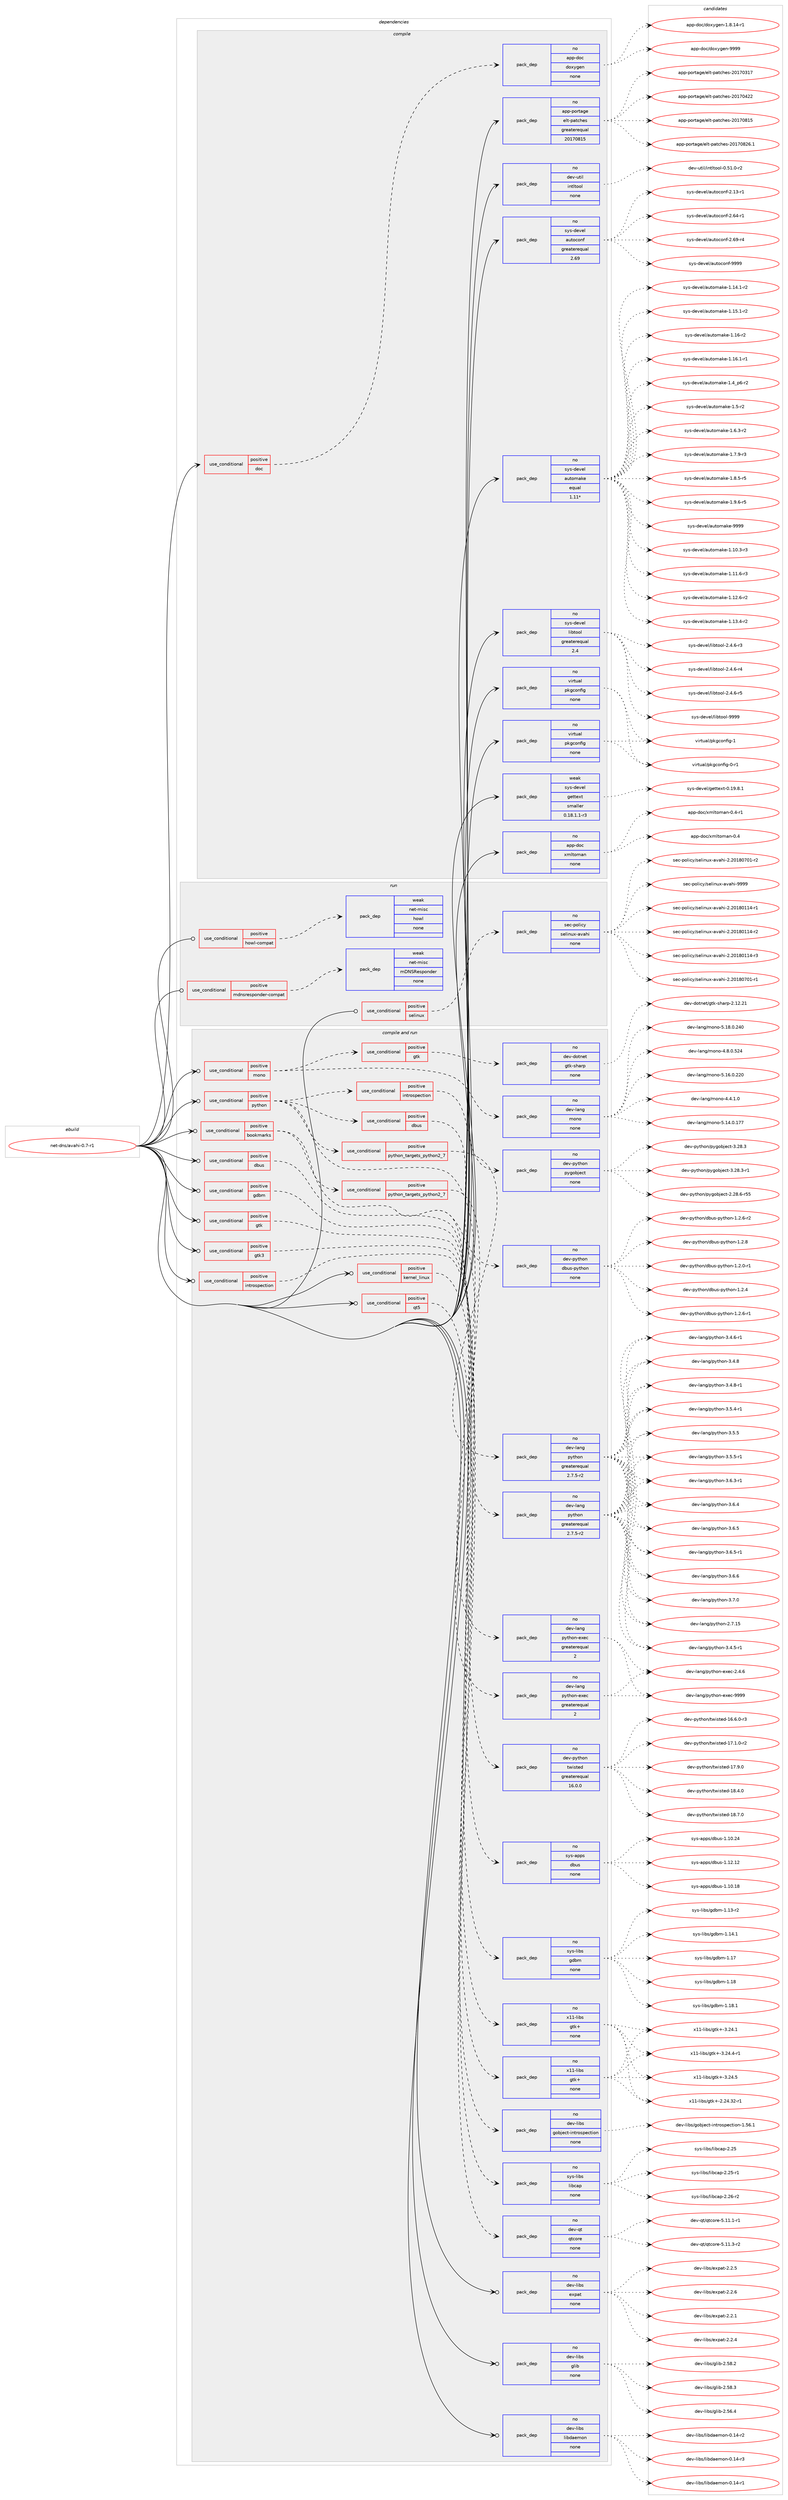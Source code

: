 digraph prolog {

# *************
# Graph options
# *************

newrank=true;
concentrate=true;
compound=true;
graph [rankdir=LR,fontname=Helvetica,fontsize=10,ranksep=1.5];#, ranksep=2.5, nodesep=0.2];
edge  [arrowhead=vee];
node  [fontname=Helvetica,fontsize=10];

# **********
# The ebuild
# **********

subgraph cluster_leftcol {
color=gray;
rank=same;
label=<<i>ebuild</i>>;
id [label="net-dns/avahi-0.7-r1", color=red, width=4, href="../net-dns/avahi-0.7-r1.svg"];
}

# ****************
# The dependencies
# ****************

subgraph cluster_midcol {
color=gray;
label=<<i>dependencies</i>>;
subgraph cluster_compile {
fillcolor="#eeeeee";
style=filled;
label=<<i>compile</i>>;
subgraph cond291 {
dependency2582 [label=<<TABLE BORDER="0" CELLBORDER="1" CELLSPACING="0" CELLPADDING="4"><TR><TD ROWSPAN="3" CELLPADDING="10">use_conditional</TD></TR><TR><TD>positive</TD></TR><TR><TD>doc</TD></TR></TABLE>>, shape=none, color=red];
subgraph pack2198 {
dependency2583 [label=<<TABLE BORDER="0" CELLBORDER="1" CELLSPACING="0" CELLPADDING="4" WIDTH="220"><TR><TD ROWSPAN="6" CELLPADDING="30">pack_dep</TD></TR><TR><TD WIDTH="110">no</TD></TR><TR><TD>app-doc</TD></TR><TR><TD>doxygen</TD></TR><TR><TD>none</TD></TR><TR><TD></TD></TR></TABLE>>, shape=none, color=blue];
}
dependency2582:e -> dependency2583:w [weight=20,style="dashed",arrowhead="vee"];
}
id:e -> dependency2582:w [weight=20,style="solid",arrowhead="vee"];
subgraph pack2199 {
dependency2584 [label=<<TABLE BORDER="0" CELLBORDER="1" CELLSPACING="0" CELLPADDING="4" WIDTH="220"><TR><TD ROWSPAN="6" CELLPADDING="30">pack_dep</TD></TR><TR><TD WIDTH="110">no</TD></TR><TR><TD>app-doc</TD></TR><TR><TD>xmltoman</TD></TR><TR><TD>none</TD></TR><TR><TD></TD></TR></TABLE>>, shape=none, color=blue];
}
id:e -> dependency2584:w [weight=20,style="solid",arrowhead="vee"];
subgraph pack2200 {
dependency2585 [label=<<TABLE BORDER="0" CELLBORDER="1" CELLSPACING="0" CELLPADDING="4" WIDTH="220"><TR><TD ROWSPAN="6" CELLPADDING="30">pack_dep</TD></TR><TR><TD WIDTH="110">no</TD></TR><TR><TD>app-portage</TD></TR><TR><TD>elt-patches</TD></TR><TR><TD>greaterequal</TD></TR><TR><TD>20170815</TD></TR></TABLE>>, shape=none, color=blue];
}
id:e -> dependency2585:w [weight=20,style="solid",arrowhead="vee"];
subgraph pack2201 {
dependency2586 [label=<<TABLE BORDER="0" CELLBORDER="1" CELLSPACING="0" CELLPADDING="4" WIDTH="220"><TR><TD ROWSPAN="6" CELLPADDING="30">pack_dep</TD></TR><TR><TD WIDTH="110">no</TD></TR><TR><TD>dev-util</TD></TR><TR><TD>intltool</TD></TR><TR><TD>none</TD></TR><TR><TD></TD></TR></TABLE>>, shape=none, color=blue];
}
id:e -> dependency2586:w [weight=20,style="solid",arrowhead="vee"];
subgraph pack2202 {
dependency2587 [label=<<TABLE BORDER="0" CELLBORDER="1" CELLSPACING="0" CELLPADDING="4" WIDTH="220"><TR><TD ROWSPAN="6" CELLPADDING="30">pack_dep</TD></TR><TR><TD WIDTH="110">no</TD></TR><TR><TD>sys-devel</TD></TR><TR><TD>autoconf</TD></TR><TR><TD>greaterequal</TD></TR><TR><TD>2.69</TD></TR></TABLE>>, shape=none, color=blue];
}
id:e -> dependency2587:w [weight=20,style="solid",arrowhead="vee"];
subgraph pack2203 {
dependency2588 [label=<<TABLE BORDER="0" CELLBORDER="1" CELLSPACING="0" CELLPADDING="4" WIDTH="220"><TR><TD ROWSPAN="6" CELLPADDING="30">pack_dep</TD></TR><TR><TD WIDTH="110">no</TD></TR><TR><TD>sys-devel</TD></TR><TR><TD>automake</TD></TR><TR><TD>equal</TD></TR><TR><TD>1.11*</TD></TR></TABLE>>, shape=none, color=blue];
}
id:e -> dependency2588:w [weight=20,style="solid",arrowhead="vee"];
subgraph pack2204 {
dependency2589 [label=<<TABLE BORDER="0" CELLBORDER="1" CELLSPACING="0" CELLPADDING="4" WIDTH="220"><TR><TD ROWSPAN="6" CELLPADDING="30">pack_dep</TD></TR><TR><TD WIDTH="110">no</TD></TR><TR><TD>sys-devel</TD></TR><TR><TD>libtool</TD></TR><TR><TD>greaterequal</TD></TR><TR><TD>2.4</TD></TR></TABLE>>, shape=none, color=blue];
}
id:e -> dependency2589:w [weight=20,style="solid",arrowhead="vee"];
subgraph pack2205 {
dependency2590 [label=<<TABLE BORDER="0" CELLBORDER="1" CELLSPACING="0" CELLPADDING="4" WIDTH="220"><TR><TD ROWSPAN="6" CELLPADDING="30">pack_dep</TD></TR><TR><TD WIDTH="110">no</TD></TR><TR><TD>virtual</TD></TR><TR><TD>pkgconfig</TD></TR><TR><TD>none</TD></TR><TR><TD></TD></TR></TABLE>>, shape=none, color=blue];
}
id:e -> dependency2590:w [weight=20,style="solid",arrowhead="vee"];
subgraph pack2206 {
dependency2591 [label=<<TABLE BORDER="0" CELLBORDER="1" CELLSPACING="0" CELLPADDING="4" WIDTH="220"><TR><TD ROWSPAN="6" CELLPADDING="30">pack_dep</TD></TR><TR><TD WIDTH="110">no</TD></TR><TR><TD>virtual</TD></TR><TR><TD>pkgconfig</TD></TR><TR><TD>none</TD></TR><TR><TD></TD></TR></TABLE>>, shape=none, color=blue];
}
id:e -> dependency2591:w [weight=20,style="solid",arrowhead="vee"];
subgraph pack2207 {
dependency2592 [label=<<TABLE BORDER="0" CELLBORDER="1" CELLSPACING="0" CELLPADDING="4" WIDTH="220"><TR><TD ROWSPAN="6" CELLPADDING="30">pack_dep</TD></TR><TR><TD WIDTH="110">weak</TD></TR><TR><TD>sys-devel</TD></TR><TR><TD>gettext</TD></TR><TR><TD>smaller</TD></TR><TR><TD>0.18.1.1-r3</TD></TR></TABLE>>, shape=none, color=blue];
}
id:e -> dependency2592:w [weight=20,style="solid",arrowhead="vee"];
}
subgraph cluster_compileandrun {
fillcolor="#eeeeee";
style=filled;
label=<<i>compile and run</i>>;
subgraph cond292 {
dependency2593 [label=<<TABLE BORDER="0" CELLBORDER="1" CELLSPACING="0" CELLPADDING="4"><TR><TD ROWSPAN="3" CELLPADDING="10">use_conditional</TD></TR><TR><TD>positive</TD></TR><TR><TD>bookmarks</TD></TR></TABLE>>, shape=none, color=red];
subgraph cond293 {
dependency2594 [label=<<TABLE BORDER="0" CELLBORDER="1" CELLSPACING="0" CELLPADDING="4"><TR><TD ROWSPAN="3" CELLPADDING="10">use_conditional</TD></TR><TR><TD>positive</TD></TR><TR><TD>python_targets_python2_7</TD></TR></TABLE>>, shape=none, color=red];
subgraph pack2208 {
dependency2595 [label=<<TABLE BORDER="0" CELLBORDER="1" CELLSPACING="0" CELLPADDING="4" WIDTH="220"><TR><TD ROWSPAN="6" CELLPADDING="30">pack_dep</TD></TR><TR><TD WIDTH="110">no</TD></TR><TR><TD>dev-lang</TD></TR><TR><TD>python</TD></TR><TR><TD>greaterequal</TD></TR><TR><TD>2.7.5-r2</TD></TR></TABLE>>, shape=none, color=blue];
}
dependency2594:e -> dependency2595:w [weight=20,style="dashed",arrowhead="vee"];
}
dependency2593:e -> dependency2594:w [weight=20,style="dashed",arrowhead="vee"];
subgraph pack2209 {
dependency2596 [label=<<TABLE BORDER="0" CELLBORDER="1" CELLSPACING="0" CELLPADDING="4" WIDTH="220"><TR><TD ROWSPAN="6" CELLPADDING="30">pack_dep</TD></TR><TR><TD WIDTH="110">no</TD></TR><TR><TD>dev-lang</TD></TR><TR><TD>python-exec</TD></TR><TR><TD>greaterequal</TD></TR><TR><TD>2</TD></TR></TABLE>>, shape=none, color=blue];
}
dependency2593:e -> dependency2596:w [weight=20,style="dashed",arrowhead="vee"];
subgraph pack2210 {
dependency2597 [label=<<TABLE BORDER="0" CELLBORDER="1" CELLSPACING="0" CELLPADDING="4" WIDTH="220"><TR><TD ROWSPAN="6" CELLPADDING="30">pack_dep</TD></TR><TR><TD WIDTH="110">no</TD></TR><TR><TD>dev-python</TD></TR><TR><TD>twisted</TD></TR><TR><TD>greaterequal</TD></TR><TR><TD>16.0.0</TD></TR></TABLE>>, shape=none, color=blue];
}
dependency2593:e -> dependency2597:w [weight=20,style="dashed",arrowhead="vee"];
}
id:e -> dependency2593:w [weight=20,style="solid",arrowhead="odotvee"];
subgraph cond294 {
dependency2598 [label=<<TABLE BORDER="0" CELLBORDER="1" CELLSPACING="0" CELLPADDING="4"><TR><TD ROWSPAN="3" CELLPADDING="10">use_conditional</TD></TR><TR><TD>positive</TD></TR><TR><TD>dbus</TD></TR></TABLE>>, shape=none, color=red];
subgraph pack2211 {
dependency2599 [label=<<TABLE BORDER="0" CELLBORDER="1" CELLSPACING="0" CELLPADDING="4" WIDTH="220"><TR><TD ROWSPAN="6" CELLPADDING="30">pack_dep</TD></TR><TR><TD WIDTH="110">no</TD></TR><TR><TD>sys-apps</TD></TR><TR><TD>dbus</TD></TR><TR><TD>none</TD></TR><TR><TD></TD></TR></TABLE>>, shape=none, color=blue];
}
dependency2598:e -> dependency2599:w [weight=20,style="dashed",arrowhead="vee"];
}
id:e -> dependency2598:w [weight=20,style="solid",arrowhead="odotvee"];
subgraph cond295 {
dependency2600 [label=<<TABLE BORDER="0" CELLBORDER="1" CELLSPACING="0" CELLPADDING="4"><TR><TD ROWSPAN="3" CELLPADDING="10">use_conditional</TD></TR><TR><TD>positive</TD></TR><TR><TD>gdbm</TD></TR></TABLE>>, shape=none, color=red];
subgraph pack2212 {
dependency2601 [label=<<TABLE BORDER="0" CELLBORDER="1" CELLSPACING="0" CELLPADDING="4" WIDTH="220"><TR><TD ROWSPAN="6" CELLPADDING="30">pack_dep</TD></TR><TR><TD WIDTH="110">no</TD></TR><TR><TD>sys-libs</TD></TR><TR><TD>gdbm</TD></TR><TR><TD>none</TD></TR><TR><TD></TD></TR></TABLE>>, shape=none, color=blue];
}
dependency2600:e -> dependency2601:w [weight=20,style="dashed",arrowhead="vee"];
}
id:e -> dependency2600:w [weight=20,style="solid",arrowhead="odotvee"];
subgraph cond296 {
dependency2602 [label=<<TABLE BORDER="0" CELLBORDER="1" CELLSPACING="0" CELLPADDING="4"><TR><TD ROWSPAN="3" CELLPADDING="10">use_conditional</TD></TR><TR><TD>positive</TD></TR><TR><TD>gtk</TD></TR></TABLE>>, shape=none, color=red];
subgraph pack2213 {
dependency2603 [label=<<TABLE BORDER="0" CELLBORDER="1" CELLSPACING="0" CELLPADDING="4" WIDTH="220"><TR><TD ROWSPAN="6" CELLPADDING="30">pack_dep</TD></TR><TR><TD WIDTH="110">no</TD></TR><TR><TD>x11-libs</TD></TR><TR><TD>gtk+</TD></TR><TR><TD>none</TD></TR><TR><TD></TD></TR></TABLE>>, shape=none, color=blue];
}
dependency2602:e -> dependency2603:w [weight=20,style="dashed",arrowhead="vee"];
}
id:e -> dependency2602:w [weight=20,style="solid",arrowhead="odotvee"];
subgraph cond297 {
dependency2604 [label=<<TABLE BORDER="0" CELLBORDER="1" CELLSPACING="0" CELLPADDING="4"><TR><TD ROWSPAN="3" CELLPADDING="10">use_conditional</TD></TR><TR><TD>positive</TD></TR><TR><TD>gtk3</TD></TR></TABLE>>, shape=none, color=red];
subgraph pack2214 {
dependency2605 [label=<<TABLE BORDER="0" CELLBORDER="1" CELLSPACING="0" CELLPADDING="4" WIDTH="220"><TR><TD ROWSPAN="6" CELLPADDING="30">pack_dep</TD></TR><TR><TD WIDTH="110">no</TD></TR><TR><TD>x11-libs</TD></TR><TR><TD>gtk+</TD></TR><TR><TD>none</TD></TR><TR><TD></TD></TR></TABLE>>, shape=none, color=blue];
}
dependency2604:e -> dependency2605:w [weight=20,style="dashed",arrowhead="vee"];
}
id:e -> dependency2604:w [weight=20,style="solid",arrowhead="odotvee"];
subgraph cond298 {
dependency2606 [label=<<TABLE BORDER="0" CELLBORDER="1" CELLSPACING="0" CELLPADDING="4"><TR><TD ROWSPAN="3" CELLPADDING="10">use_conditional</TD></TR><TR><TD>positive</TD></TR><TR><TD>introspection</TD></TR></TABLE>>, shape=none, color=red];
subgraph pack2215 {
dependency2607 [label=<<TABLE BORDER="0" CELLBORDER="1" CELLSPACING="0" CELLPADDING="4" WIDTH="220"><TR><TD ROWSPAN="6" CELLPADDING="30">pack_dep</TD></TR><TR><TD WIDTH="110">no</TD></TR><TR><TD>dev-libs</TD></TR><TR><TD>gobject-introspection</TD></TR><TR><TD>none</TD></TR><TR><TD></TD></TR></TABLE>>, shape=none, color=blue];
}
dependency2606:e -> dependency2607:w [weight=20,style="dashed",arrowhead="vee"];
}
id:e -> dependency2606:w [weight=20,style="solid",arrowhead="odotvee"];
subgraph cond299 {
dependency2608 [label=<<TABLE BORDER="0" CELLBORDER="1" CELLSPACING="0" CELLPADDING="4"><TR><TD ROWSPAN="3" CELLPADDING="10">use_conditional</TD></TR><TR><TD>positive</TD></TR><TR><TD>kernel_linux</TD></TR></TABLE>>, shape=none, color=red];
subgraph pack2216 {
dependency2609 [label=<<TABLE BORDER="0" CELLBORDER="1" CELLSPACING="0" CELLPADDING="4" WIDTH="220"><TR><TD ROWSPAN="6" CELLPADDING="30">pack_dep</TD></TR><TR><TD WIDTH="110">no</TD></TR><TR><TD>sys-libs</TD></TR><TR><TD>libcap</TD></TR><TR><TD>none</TD></TR><TR><TD></TD></TR></TABLE>>, shape=none, color=blue];
}
dependency2608:e -> dependency2609:w [weight=20,style="dashed",arrowhead="vee"];
}
id:e -> dependency2608:w [weight=20,style="solid",arrowhead="odotvee"];
subgraph cond300 {
dependency2610 [label=<<TABLE BORDER="0" CELLBORDER="1" CELLSPACING="0" CELLPADDING="4"><TR><TD ROWSPAN="3" CELLPADDING="10">use_conditional</TD></TR><TR><TD>positive</TD></TR><TR><TD>mono</TD></TR></TABLE>>, shape=none, color=red];
subgraph pack2217 {
dependency2611 [label=<<TABLE BORDER="0" CELLBORDER="1" CELLSPACING="0" CELLPADDING="4" WIDTH="220"><TR><TD ROWSPAN="6" CELLPADDING="30">pack_dep</TD></TR><TR><TD WIDTH="110">no</TD></TR><TR><TD>dev-lang</TD></TR><TR><TD>mono</TD></TR><TR><TD>none</TD></TR><TR><TD></TD></TR></TABLE>>, shape=none, color=blue];
}
dependency2610:e -> dependency2611:w [weight=20,style="dashed",arrowhead="vee"];
subgraph cond301 {
dependency2612 [label=<<TABLE BORDER="0" CELLBORDER="1" CELLSPACING="0" CELLPADDING="4"><TR><TD ROWSPAN="3" CELLPADDING="10">use_conditional</TD></TR><TR><TD>positive</TD></TR><TR><TD>gtk</TD></TR></TABLE>>, shape=none, color=red];
subgraph pack2218 {
dependency2613 [label=<<TABLE BORDER="0" CELLBORDER="1" CELLSPACING="0" CELLPADDING="4" WIDTH="220"><TR><TD ROWSPAN="6" CELLPADDING="30">pack_dep</TD></TR><TR><TD WIDTH="110">no</TD></TR><TR><TD>dev-dotnet</TD></TR><TR><TD>gtk-sharp</TD></TR><TR><TD>none</TD></TR><TR><TD></TD></TR></TABLE>>, shape=none, color=blue];
}
dependency2612:e -> dependency2613:w [weight=20,style="dashed",arrowhead="vee"];
}
dependency2610:e -> dependency2612:w [weight=20,style="dashed",arrowhead="vee"];
}
id:e -> dependency2610:w [weight=20,style="solid",arrowhead="odotvee"];
subgraph cond302 {
dependency2614 [label=<<TABLE BORDER="0" CELLBORDER="1" CELLSPACING="0" CELLPADDING="4"><TR><TD ROWSPAN="3" CELLPADDING="10">use_conditional</TD></TR><TR><TD>positive</TD></TR><TR><TD>python</TD></TR></TABLE>>, shape=none, color=red];
subgraph cond303 {
dependency2615 [label=<<TABLE BORDER="0" CELLBORDER="1" CELLSPACING="0" CELLPADDING="4"><TR><TD ROWSPAN="3" CELLPADDING="10">use_conditional</TD></TR><TR><TD>positive</TD></TR><TR><TD>python_targets_python2_7</TD></TR></TABLE>>, shape=none, color=red];
subgraph pack2219 {
dependency2616 [label=<<TABLE BORDER="0" CELLBORDER="1" CELLSPACING="0" CELLPADDING="4" WIDTH="220"><TR><TD ROWSPAN="6" CELLPADDING="30">pack_dep</TD></TR><TR><TD WIDTH="110">no</TD></TR><TR><TD>dev-lang</TD></TR><TR><TD>python</TD></TR><TR><TD>greaterequal</TD></TR><TR><TD>2.7.5-r2</TD></TR></TABLE>>, shape=none, color=blue];
}
dependency2615:e -> dependency2616:w [weight=20,style="dashed",arrowhead="vee"];
}
dependency2614:e -> dependency2615:w [weight=20,style="dashed",arrowhead="vee"];
subgraph pack2220 {
dependency2617 [label=<<TABLE BORDER="0" CELLBORDER="1" CELLSPACING="0" CELLPADDING="4" WIDTH="220"><TR><TD ROWSPAN="6" CELLPADDING="30">pack_dep</TD></TR><TR><TD WIDTH="110">no</TD></TR><TR><TD>dev-lang</TD></TR><TR><TD>python-exec</TD></TR><TR><TD>greaterequal</TD></TR><TR><TD>2</TD></TR></TABLE>>, shape=none, color=blue];
}
dependency2614:e -> dependency2617:w [weight=20,style="dashed",arrowhead="vee"];
subgraph cond304 {
dependency2618 [label=<<TABLE BORDER="0" CELLBORDER="1" CELLSPACING="0" CELLPADDING="4"><TR><TD ROWSPAN="3" CELLPADDING="10">use_conditional</TD></TR><TR><TD>positive</TD></TR><TR><TD>dbus</TD></TR></TABLE>>, shape=none, color=red];
subgraph pack2221 {
dependency2619 [label=<<TABLE BORDER="0" CELLBORDER="1" CELLSPACING="0" CELLPADDING="4" WIDTH="220"><TR><TD ROWSPAN="6" CELLPADDING="30">pack_dep</TD></TR><TR><TD WIDTH="110">no</TD></TR><TR><TD>dev-python</TD></TR><TR><TD>dbus-python</TD></TR><TR><TD>none</TD></TR><TR><TD></TD></TR></TABLE>>, shape=none, color=blue];
}
dependency2618:e -> dependency2619:w [weight=20,style="dashed",arrowhead="vee"];
}
dependency2614:e -> dependency2618:w [weight=20,style="dashed",arrowhead="vee"];
subgraph cond305 {
dependency2620 [label=<<TABLE BORDER="0" CELLBORDER="1" CELLSPACING="0" CELLPADDING="4"><TR><TD ROWSPAN="3" CELLPADDING="10">use_conditional</TD></TR><TR><TD>positive</TD></TR><TR><TD>introspection</TD></TR></TABLE>>, shape=none, color=red];
subgraph pack2222 {
dependency2621 [label=<<TABLE BORDER="0" CELLBORDER="1" CELLSPACING="0" CELLPADDING="4" WIDTH="220"><TR><TD ROWSPAN="6" CELLPADDING="30">pack_dep</TD></TR><TR><TD WIDTH="110">no</TD></TR><TR><TD>dev-python</TD></TR><TR><TD>pygobject</TD></TR><TR><TD>none</TD></TR><TR><TD></TD></TR></TABLE>>, shape=none, color=blue];
}
dependency2620:e -> dependency2621:w [weight=20,style="dashed",arrowhead="vee"];
}
dependency2614:e -> dependency2620:w [weight=20,style="dashed",arrowhead="vee"];
}
id:e -> dependency2614:w [weight=20,style="solid",arrowhead="odotvee"];
subgraph cond306 {
dependency2622 [label=<<TABLE BORDER="0" CELLBORDER="1" CELLSPACING="0" CELLPADDING="4"><TR><TD ROWSPAN="3" CELLPADDING="10">use_conditional</TD></TR><TR><TD>positive</TD></TR><TR><TD>qt5</TD></TR></TABLE>>, shape=none, color=red];
subgraph pack2223 {
dependency2623 [label=<<TABLE BORDER="0" CELLBORDER="1" CELLSPACING="0" CELLPADDING="4" WIDTH="220"><TR><TD ROWSPAN="6" CELLPADDING="30">pack_dep</TD></TR><TR><TD WIDTH="110">no</TD></TR><TR><TD>dev-qt</TD></TR><TR><TD>qtcore</TD></TR><TR><TD>none</TD></TR><TR><TD></TD></TR></TABLE>>, shape=none, color=blue];
}
dependency2622:e -> dependency2623:w [weight=20,style="dashed",arrowhead="vee"];
}
id:e -> dependency2622:w [weight=20,style="solid",arrowhead="odotvee"];
subgraph pack2224 {
dependency2624 [label=<<TABLE BORDER="0" CELLBORDER="1" CELLSPACING="0" CELLPADDING="4" WIDTH="220"><TR><TD ROWSPAN="6" CELLPADDING="30">pack_dep</TD></TR><TR><TD WIDTH="110">no</TD></TR><TR><TD>dev-libs</TD></TR><TR><TD>expat</TD></TR><TR><TD>none</TD></TR><TR><TD></TD></TR></TABLE>>, shape=none, color=blue];
}
id:e -> dependency2624:w [weight=20,style="solid",arrowhead="odotvee"];
subgraph pack2225 {
dependency2625 [label=<<TABLE BORDER="0" CELLBORDER="1" CELLSPACING="0" CELLPADDING="4" WIDTH="220"><TR><TD ROWSPAN="6" CELLPADDING="30">pack_dep</TD></TR><TR><TD WIDTH="110">no</TD></TR><TR><TD>dev-libs</TD></TR><TR><TD>glib</TD></TR><TR><TD>none</TD></TR><TR><TD></TD></TR></TABLE>>, shape=none, color=blue];
}
id:e -> dependency2625:w [weight=20,style="solid",arrowhead="odotvee"];
subgraph pack2226 {
dependency2626 [label=<<TABLE BORDER="0" CELLBORDER="1" CELLSPACING="0" CELLPADDING="4" WIDTH="220"><TR><TD ROWSPAN="6" CELLPADDING="30">pack_dep</TD></TR><TR><TD WIDTH="110">no</TD></TR><TR><TD>dev-libs</TD></TR><TR><TD>libdaemon</TD></TR><TR><TD>none</TD></TR><TR><TD></TD></TR></TABLE>>, shape=none, color=blue];
}
id:e -> dependency2626:w [weight=20,style="solid",arrowhead="odotvee"];
}
subgraph cluster_run {
fillcolor="#eeeeee";
style=filled;
label=<<i>run</i>>;
subgraph cond307 {
dependency2627 [label=<<TABLE BORDER="0" CELLBORDER="1" CELLSPACING="0" CELLPADDING="4"><TR><TD ROWSPAN="3" CELLPADDING="10">use_conditional</TD></TR><TR><TD>positive</TD></TR><TR><TD>howl-compat</TD></TR></TABLE>>, shape=none, color=red];
subgraph pack2227 {
dependency2628 [label=<<TABLE BORDER="0" CELLBORDER="1" CELLSPACING="0" CELLPADDING="4" WIDTH="220"><TR><TD ROWSPAN="6" CELLPADDING="30">pack_dep</TD></TR><TR><TD WIDTH="110">weak</TD></TR><TR><TD>net-misc</TD></TR><TR><TD>howl</TD></TR><TR><TD>none</TD></TR><TR><TD></TD></TR></TABLE>>, shape=none, color=blue];
}
dependency2627:e -> dependency2628:w [weight=20,style="dashed",arrowhead="vee"];
}
id:e -> dependency2627:w [weight=20,style="solid",arrowhead="odot"];
subgraph cond308 {
dependency2629 [label=<<TABLE BORDER="0" CELLBORDER="1" CELLSPACING="0" CELLPADDING="4"><TR><TD ROWSPAN="3" CELLPADDING="10">use_conditional</TD></TR><TR><TD>positive</TD></TR><TR><TD>mdnsresponder-compat</TD></TR></TABLE>>, shape=none, color=red];
subgraph pack2228 {
dependency2630 [label=<<TABLE BORDER="0" CELLBORDER="1" CELLSPACING="0" CELLPADDING="4" WIDTH="220"><TR><TD ROWSPAN="6" CELLPADDING="30">pack_dep</TD></TR><TR><TD WIDTH="110">weak</TD></TR><TR><TD>net-misc</TD></TR><TR><TD>mDNSResponder</TD></TR><TR><TD>none</TD></TR><TR><TD></TD></TR></TABLE>>, shape=none, color=blue];
}
dependency2629:e -> dependency2630:w [weight=20,style="dashed",arrowhead="vee"];
}
id:e -> dependency2629:w [weight=20,style="solid",arrowhead="odot"];
subgraph cond309 {
dependency2631 [label=<<TABLE BORDER="0" CELLBORDER="1" CELLSPACING="0" CELLPADDING="4"><TR><TD ROWSPAN="3" CELLPADDING="10">use_conditional</TD></TR><TR><TD>positive</TD></TR><TR><TD>selinux</TD></TR></TABLE>>, shape=none, color=red];
subgraph pack2229 {
dependency2632 [label=<<TABLE BORDER="0" CELLBORDER="1" CELLSPACING="0" CELLPADDING="4" WIDTH="220"><TR><TD ROWSPAN="6" CELLPADDING="30">pack_dep</TD></TR><TR><TD WIDTH="110">no</TD></TR><TR><TD>sec-policy</TD></TR><TR><TD>selinux-avahi</TD></TR><TR><TD>none</TD></TR><TR><TD></TD></TR></TABLE>>, shape=none, color=blue];
}
dependency2631:e -> dependency2632:w [weight=20,style="dashed",arrowhead="vee"];
}
id:e -> dependency2631:w [weight=20,style="solid",arrowhead="odot"];
}
}

# **************
# The candidates
# **************

subgraph cluster_choices {
rank=same;
color=gray;
label=<<i>candidates</i>>;

subgraph choice2198 {
color=black;
nodesep=1;
choice97112112451001119947100111120121103101110454946564649524511449 [label="app-doc/doxygen-1.8.14-r1", color=red, width=4,href="../app-doc/doxygen-1.8.14-r1.svg"];
choice971121124510011199471001111201211031011104557575757 [label="app-doc/doxygen-9999", color=red, width=4,href="../app-doc/doxygen-9999.svg"];
dependency2583:e -> choice97112112451001119947100111120121103101110454946564649524511449:w [style=dotted,weight="100"];
dependency2583:e -> choice971121124510011199471001111201211031011104557575757:w [style=dotted,weight="100"];
}
subgraph choice2199 {
color=black;
nodesep=1;
choice971121124510011199471201091081161111099711045484652 [label="app-doc/xmltoman-0.4", color=red, width=4,href="../app-doc/xmltoman-0.4.svg"];
choice9711211245100111994712010910811611110997110454846524511449 [label="app-doc/xmltoman-0.4-r1", color=red, width=4,href="../app-doc/xmltoman-0.4-r1.svg"];
dependency2584:e -> choice971121124510011199471201091081161111099711045484652:w [style=dotted,weight="100"];
dependency2584:e -> choice9711211245100111994712010910811611110997110454846524511449:w [style=dotted,weight="100"];
}
subgraph choice2200 {
color=black;
nodesep=1;
choice97112112451121111141169710310147101108116451129711699104101115455048495548514955 [label="app-portage/elt-patches-20170317", color=red, width=4,href="../app-portage/elt-patches-20170317.svg"];
choice97112112451121111141169710310147101108116451129711699104101115455048495548525050 [label="app-portage/elt-patches-20170422", color=red, width=4,href="../app-portage/elt-patches-20170422.svg"];
choice97112112451121111141169710310147101108116451129711699104101115455048495548564953 [label="app-portage/elt-patches-20170815", color=red, width=4,href="../app-portage/elt-patches-20170815.svg"];
choice971121124511211111411697103101471011081164511297116991041011154550484955485650544649 [label="app-portage/elt-patches-20170826.1", color=red, width=4,href="../app-portage/elt-patches-20170826.1.svg"];
dependency2585:e -> choice97112112451121111141169710310147101108116451129711699104101115455048495548514955:w [style=dotted,weight="100"];
dependency2585:e -> choice97112112451121111141169710310147101108116451129711699104101115455048495548525050:w [style=dotted,weight="100"];
dependency2585:e -> choice97112112451121111141169710310147101108116451129711699104101115455048495548564953:w [style=dotted,weight="100"];
dependency2585:e -> choice971121124511211111411697103101471011081164511297116991041011154550484955485650544649:w [style=dotted,weight="100"];
}
subgraph choice2201 {
color=black;
nodesep=1;
choice1001011184511711610510847105110116108116111111108454846534946484511450 [label="dev-util/intltool-0.51.0-r2", color=red, width=4,href="../dev-util/intltool-0.51.0-r2.svg"];
dependency2586:e -> choice1001011184511711610510847105110116108116111111108454846534946484511450:w [style=dotted,weight="100"];
}
subgraph choice2202 {
color=black;
nodesep=1;
choice1151211154510010111810110847971171161119911111010245504649514511449 [label="sys-devel/autoconf-2.13-r1", color=red, width=4,href="../sys-devel/autoconf-2.13-r1.svg"];
choice1151211154510010111810110847971171161119911111010245504654524511449 [label="sys-devel/autoconf-2.64-r1", color=red, width=4,href="../sys-devel/autoconf-2.64-r1.svg"];
choice1151211154510010111810110847971171161119911111010245504654574511452 [label="sys-devel/autoconf-2.69-r4", color=red, width=4,href="../sys-devel/autoconf-2.69-r4.svg"];
choice115121115451001011181011084797117116111991111101024557575757 [label="sys-devel/autoconf-9999", color=red, width=4,href="../sys-devel/autoconf-9999.svg"];
dependency2587:e -> choice1151211154510010111810110847971171161119911111010245504649514511449:w [style=dotted,weight="100"];
dependency2587:e -> choice1151211154510010111810110847971171161119911111010245504654524511449:w [style=dotted,weight="100"];
dependency2587:e -> choice1151211154510010111810110847971171161119911111010245504654574511452:w [style=dotted,weight="100"];
dependency2587:e -> choice115121115451001011181011084797117116111991111101024557575757:w [style=dotted,weight="100"];
}
subgraph choice2203 {
color=black;
nodesep=1;
choice11512111545100101118101108479711711611110997107101454946494846514511451 [label="sys-devel/automake-1.10.3-r3", color=red, width=4,href="../sys-devel/automake-1.10.3-r3.svg"];
choice11512111545100101118101108479711711611110997107101454946494946544511451 [label="sys-devel/automake-1.11.6-r3", color=red, width=4,href="../sys-devel/automake-1.11.6-r3.svg"];
choice11512111545100101118101108479711711611110997107101454946495046544511450 [label="sys-devel/automake-1.12.6-r2", color=red, width=4,href="../sys-devel/automake-1.12.6-r2.svg"];
choice11512111545100101118101108479711711611110997107101454946495146524511450 [label="sys-devel/automake-1.13.4-r2", color=red, width=4,href="../sys-devel/automake-1.13.4-r2.svg"];
choice11512111545100101118101108479711711611110997107101454946495246494511450 [label="sys-devel/automake-1.14.1-r2", color=red, width=4,href="../sys-devel/automake-1.14.1-r2.svg"];
choice11512111545100101118101108479711711611110997107101454946495346494511450 [label="sys-devel/automake-1.15.1-r2", color=red, width=4,href="../sys-devel/automake-1.15.1-r2.svg"];
choice1151211154510010111810110847971171161111099710710145494649544511450 [label="sys-devel/automake-1.16-r2", color=red, width=4,href="../sys-devel/automake-1.16-r2.svg"];
choice11512111545100101118101108479711711611110997107101454946495446494511449 [label="sys-devel/automake-1.16.1-r1", color=red, width=4,href="../sys-devel/automake-1.16.1-r1.svg"];
choice115121115451001011181011084797117116111109971071014549465295112544511450 [label="sys-devel/automake-1.4_p6-r2", color=red, width=4,href="../sys-devel/automake-1.4_p6-r2.svg"];
choice11512111545100101118101108479711711611110997107101454946534511450 [label="sys-devel/automake-1.5-r2", color=red, width=4,href="../sys-devel/automake-1.5-r2.svg"];
choice115121115451001011181011084797117116111109971071014549465446514511450 [label="sys-devel/automake-1.6.3-r2", color=red, width=4,href="../sys-devel/automake-1.6.3-r2.svg"];
choice115121115451001011181011084797117116111109971071014549465546574511451 [label="sys-devel/automake-1.7.9-r3", color=red, width=4,href="../sys-devel/automake-1.7.9-r3.svg"];
choice115121115451001011181011084797117116111109971071014549465646534511453 [label="sys-devel/automake-1.8.5-r5", color=red, width=4,href="../sys-devel/automake-1.8.5-r5.svg"];
choice115121115451001011181011084797117116111109971071014549465746544511453 [label="sys-devel/automake-1.9.6-r5", color=red, width=4,href="../sys-devel/automake-1.9.6-r5.svg"];
choice115121115451001011181011084797117116111109971071014557575757 [label="sys-devel/automake-9999", color=red, width=4,href="../sys-devel/automake-9999.svg"];
dependency2588:e -> choice11512111545100101118101108479711711611110997107101454946494846514511451:w [style=dotted,weight="100"];
dependency2588:e -> choice11512111545100101118101108479711711611110997107101454946494946544511451:w [style=dotted,weight="100"];
dependency2588:e -> choice11512111545100101118101108479711711611110997107101454946495046544511450:w [style=dotted,weight="100"];
dependency2588:e -> choice11512111545100101118101108479711711611110997107101454946495146524511450:w [style=dotted,weight="100"];
dependency2588:e -> choice11512111545100101118101108479711711611110997107101454946495246494511450:w [style=dotted,weight="100"];
dependency2588:e -> choice11512111545100101118101108479711711611110997107101454946495346494511450:w [style=dotted,weight="100"];
dependency2588:e -> choice1151211154510010111810110847971171161111099710710145494649544511450:w [style=dotted,weight="100"];
dependency2588:e -> choice11512111545100101118101108479711711611110997107101454946495446494511449:w [style=dotted,weight="100"];
dependency2588:e -> choice115121115451001011181011084797117116111109971071014549465295112544511450:w [style=dotted,weight="100"];
dependency2588:e -> choice11512111545100101118101108479711711611110997107101454946534511450:w [style=dotted,weight="100"];
dependency2588:e -> choice115121115451001011181011084797117116111109971071014549465446514511450:w [style=dotted,weight="100"];
dependency2588:e -> choice115121115451001011181011084797117116111109971071014549465546574511451:w [style=dotted,weight="100"];
dependency2588:e -> choice115121115451001011181011084797117116111109971071014549465646534511453:w [style=dotted,weight="100"];
dependency2588:e -> choice115121115451001011181011084797117116111109971071014549465746544511453:w [style=dotted,weight="100"];
dependency2588:e -> choice115121115451001011181011084797117116111109971071014557575757:w [style=dotted,weight="100"];
}
subgraph choice2204 {
color=black;
nodesep=1;
choice1151211154510010111810110847108105981161111111084550465246544511451 [label="sys-devel/libtool-2.4.6-r3", color=red, width=4,href="../sys-devel/libtool-2.4.6-r3.svg"];
choice1151211154510010111810110847108105981161111111084550465246544511452 [label="sys-devel/libtool-2.4.6-r4", color=red, width=4,href="../sys-devel/libtool-2.4.6-r4.svg"];
choice1151211154510010111810110847108105981161111111084550465246544511453 [label="sys-devel/libtool-2.4.6-r5", color=red, width=4,href="../sys-devel/libtool-2.4.6-r5.svg"];
choice1151211154510010111810110847108105981161111111084557575757 [label="sys-devel/libtool-9999", color=red, width=4,href="../sys-devel/libtool-9999.svg"];
dependency2589:e -> choice1151211154510010111810110847108105981161111111084550465246544511451:w [style=dotted,weight="100"];
dependency2589:e -> choice1151211154510010111810110847108105981161111111084550465246544511452:w [style=dotted,weight="100"];
dependency2589:e -> choice1151211154510010111810110847108105981161111111084550465246544511453:w [style=dotted,weight="100"];
dependency2589:e -> choice1151211154510010111810110847108105981161111111084557575757:w [style=dotted,weight="100"];
}
subgraph choice2205 {
color=black;
nodesep=1;
choice11810511411611797108471121071039911111010210510345484511449 [label="virtual/pkgconfig-0-r1", color=red, width=4,href="../virtual/pkgconfig-0-r1.svg"];
choice1181051141161179710847112107103991111101021051034549 [label="virtual/pkgconfig-1", color=red, width=4,href="../virtual/pkgconfig-1.svg"];
dependency2590:e -> choice11810511411611797108471121071039911111010210510345484511449:w [style=dotted,weight="100"];
dependency2590:e -> choice1181051141161179710847112107103991111101021051034549:w [style=dotted,weight="100"];
}
subgraph choice2206 {
color=black;
nodesep=1;
choice11810511411611797108471121071039911111010210510345484511449 [label="virtual/pkgconfig-0-r1", color=red, width=4,href="../virtual/pkgconfig-0-r1.svg"];
choice1181051141161179710847112107103991111101021051034549 [label="virtual/pkgconfig-1", color=red, width=4,href="../virtual/pkgconfig-1.svg"];
dependency2591:e -> choice11810511411611797108471121071039911111010210510345484511449:w [style=dotted,weight="100"];
dependency2591:e -> choice1181051141161179710847112107103991111101021051034549:w [style=dotted,weight="100"];
}
subgraph choice2207 {
color=black;
nodesep=1;
choice1151211154510010111810110847103101116116101120116454846495746564649 [label="sys-devel/gettext-0.19.8.1", color=red, width=4,href="../sys-devel/gettext-0.19.8.1.svg"];
dependency2592:e -> choice1151211154510010111810110847103101116116101120116454846495746564649:w [style=dotted,weight="100"];
}
subgraph choice2208 {
color=black;
nodesep=1;
choice10010111845108971101034711212111610411111045504655464953 [label="dev-lang/python-2.7.15", color=red, width=4,href="../dev-lang/python-2.7.15.svg"];
choice1001011184510897110103471121211161041111104551465246534511449 [label="dev-lang/python-3.4.5-r1", color=red, width=4,href="../dev-lang/python-3.4.5-r1.svg"];
choice1001011184510897110103471121211161041111104551465246544511449 [label="dev-lang/python-3.4.6-r1", color=red, width=4,href="../dev-lang/python-3.4.6-r1.svg"];
choice100101118451089711010347112121116104111110455146524656 [label="dev-lang/python-3.4.8", color=red, width=4,href="../dev-lang/python-3.4.8.svg"];
choice1001011184510897110103471121211161041111104551465246564511449 [label="dev-lang/python-3.4.8-r1", color=red, width=4,href="../dev-lang/python-3.4.8-r1.svg"];
choice1001011184510897110103471121211161041111104551465346524511449 [label="dev-lang/python-3.5.4-r1", color=red, width=4,href="../dev-lang/python-3.5.4-r1.svg"];
choice100101118451089711010347112121116104111110455146534653 [label="dev-lang/python-3.5.5", color=red, width=4,href="../dev-lang/python-3.5.5.svg"];
choice1001011184510897110103471121211161041111104551465346534511449 [label="dev-lang/python-3.5.5-r1", color=red, width=4,href="../dev-lang/python-3.5.5-r1.svg"];
choice1001011184510897110103471121211161041111104551465446514511449 [label="dev-lang/python-3.6.3-r1", color=red, width=4,href="../dev-lang/python-3.6.3-r1.svg"];
choice100101118451089711010347112121116104111110455146544652 [label="dev-lang/python-3.6.4", color=red, width=4,href="../dev-lang/python-3.6.4.svg"];
choice100101118451089711010347112121116104111110455146544653 [label="dev-lang/python-3.6.5", color=red, width=4,href="../dev-lang/python-3.6.5.svg"];
choice1001011184510897110103471121211161041111104551465446534511449 [label="dev-lang/python-3.6.5-r1", color=red, width=4,href="../dev-lang/python-3.6.5-r1.svg"];
choice100101118451089711010347112121116104111110455146544654 [label="dev-lang/python-3.6.6", color=red, width=4,href="../dev-lang/python-3.6.6.svg"];
choice100101118451089711010347112121116104111110455146554648 [label="dev-lang/python-3.7.0", color=red, width=4,href="../dev-lang/python-3.7.0.svg"];
dependency2595:e -> choice10010111845108971101034711212111610411111045504655464953:w [style=dotted,weight="100"];
dependency2595:e -> choice1001011184510897110103471121211161041111104551465246534511449:w [style=dotted,weight="100"];
dependency2595:e -> choice1001011184510897110103471121211161041111104551465246544511449:w [style=dotted,weight="100"];
dependency2595:e -> choice100101118451089711010347112121116104111110455146524656:w [style=dotted,weight="100"];
dependency2595:e -> choice1001011184510897110103471121211161041111104551465246564511449:w [style=dotted,weight="100"];
dependency2595:e -> choice1001011184510897110103471121211161041111104551465346524511449:w [style=dotted,weight="100"];
dependency2595:e -> choice100101118451089711010347112121116104111110455146534653:w [style=dotted,weight="100"];
dependency2595:e -> choice1001011184510897110103471121211161041111104551465346534511449:w [style=dotted,weight="100"];
dependency2595:e -> choice1001011184510897110103471121211161041111104551465446514511449:w [style=dotted,weight="100"];
dependency2595:e -> choice100101118451089711010347112121116104111110455146544652:w [style=dotted,weight="100"];
dependency2595:e -> choice100101118451089711010347112121116104111110455146544653:w [style=dotted,weight="100"];
dependency2595:e -> choice1001011184510897110103471121211161041111104551465446534511449:w [style=dotted,weight="100"];
dependency2595:e -> choice100101118451089711010347112121116104111110455146544654:w [style=dotted,weight="100"];
dependency2595:e -> choice100101118451089711010347112121116104111110455146554648:w [style=dotted,weight="100"];
}
subgraph choice2209 {
color=black;
nodesep=1;
choice1001011184510897110103471121211161041111104510112010199455046524654 [label="dev-lang/python-exec-2.4.6", color=red, width=4,href="../dev-lang/python-exec-2.4.6.svg"];
choice10010111845108971101034711212111610411111045101120101994557575757 [label="dev-lang/python-exec-9999", color=red, width=4,href="../dev-lang/python-exec-9999.svg"];
dependency2596:e -> choice1001011184510897110103471121211161041111104510112010199455046524654:w [style=dotted,weight="100"];
dependency2596:e -> choice10010111845108971101034711212111610411111045101120101994557575757:w [style=dotted,weight="100"];
}
subgraph choice2210 {
color=black;
nodesep=1;
choice1001011184511212111610411111047116119105115116101100454954465446484511451 [label="dev-python/twisted-16.6.0-r3", color=red, width=4,href="../dev-python/twisted-16.6.0-r3.svg"];
choice1001011184511212111610411111047116119105115116101100454955464946484511450 [label="dev-python/twisted-17.1.0-r2", color=red, width=4,href="../dev-python/twisted-17.1.0-r2.svg"];
choice100101118451121211161041111104711611910511511610110045495546574648 [label="dev-python/twisted-17.9.0", color=red, width=4,href="../dev-python/twisted-17.9.0.svg"];
choice100101118451121211161041111104711611910511511610110045495646524648 [label="dev-python/twisted-18.4.0", color=red, width=4,href="../dev-python/twisted-18.4.0.svg"];
choice100101118451121211161041111104711611910511511610110045495646554648 [label="dev-python/twisted-18.7.0", color=red, width=4,href="../dev-python/twisted-18.7.0.svg"];
dependency2597:e -> choice1001011184511212111610411111047116119105115116101100454954465446484511451:w [style=dotted,weight="100"];
dependency2597:e -> choice1001011184511212111610411111047116119105115116101100454955464946484511450:w [style=dotted,weight="100"];
dependency2597:e -> choice100101118451121211161041111104711611910511511610110045495546574648:w [style=dotted,weight="100"];
dependency2597:e -> choice100101118451121211161041111104711611910511511610110045495646524648:w [style=dotted,weight="100"];
dependency2597:e -> choice100101118451121211161041111104711611910511511610110045495646554648:w [style=dotted,weight="100"];
}
subgraph choice2211 {
color=black;
nodesep=1;
choice115121115459711211211547100981171154549464948464956 [label="sys-apps/dbus-1.10.18", color=red, width=4,href="../sys-apps/dbus-1.10.18.svg"];
choice115121115459711211211547100981171154549464948465052 [label="sys-apps/dbus-1.10.24", color=red, width=4,href="../sys-apps/dbus-1.10.24.svg"];
choice115121115459711211211547100981171154549464950464950 [label="sys-apps/dbus-1.12.12", color=red, width=4,href="../sys-apps/dbus-1.12.12.svg"];
dependency2599:e -> choice115121115459711211211547100981171154549464948464956:w [style=dotted,weight="100"];
dependency2599:e -> choice115121115459711211211547100981171154549464948465052:w [style=dotted,weight="100"];
dependency2599:e -> choice115121115459711211211547100981171154549464950464950:w [style=dotted,weight="100"];
}
subgraph choice2212 {
color=black;
nodesep=1;
choice1151211154510810598115471031009810945494649514511450 [label="sys-libs/gdbm-1.13-r2", color=red, width=4,href="../sys-libs/gdbm-1.13-r2.svg"];
choice1151211154510810598115471031009810945494649524649 [label="sys-libs/gdbm-1.14.1", color=red, width=4,href="../sys-libs/gdbm-1.14.1.svg"];
choice115121115451081059811547103100981094549464955 [label="sys-libs/gdbm-1.17", color=red, width=4,href="../sys-libs/gdbm-1.17.svg"];
choice115121115451081059811547103100981094549464956 [label="sys-libs/gdbm-1.18", color=red, width=4,href="../sys-libs/gdbm-1.18.svg"];
choice1151211154510810598115471031009810945494649564649 [label="sys-libs/gdbm-1.18.1", color=red, width=4,href="../sys-libs/gdbm-1.18.1.svg"];
dependency2601:e -> choice1151211154510810598115471031009810945494649514511450:w [style=dotted,weight="100"];
dependency2601:e -> choice1151211154510810598115471031009810945494649524649:w [style=dotted,weight="100"];
dependency2601:e -> choice115121115451081059811547103100981094549464955:w [style=dotted,weight="100"];
dependency2601:e -> choice115121115451081059811547103100981094549464956:w [style=dotted,weight="100"];
dependency2601:e -> choice1151211154510810598115471031009810945494649564649:w [style=dotted,weight="100"];
}
subgraph choice2213 {
color=black;
nodesep=1;
choice12049494510810598115471031161074345504650524651504511449 [label="x11-libs/gtk+-2.24.32-r1", color=red, width=4,href="../x11-libs/gtk+-2.24.32-r1.svg"];
choice12049494510810598115471031161074345514650524649 [label="x11-libs/gtk+-3.24.1", color=red, width=4,href="../x11-libs/gtk+-3.24.1.svg"];
choice120494945108105981154710311610743455146505246524511449 [label="x11-libs/gtk+-3.24.4-r1", color=red, width=4,href="../x11-libs/gtk+-3.24.4-r1.svg"];
choice12049494510810598115471031161074345514650524653 [label="x11-libs/gtk+-3.24.5", color=red, width=4,href="../x11-libs/gtk+-3.24.5.svg"];
dependency2603:e -> choice12049494510810598115471031161074345504650524651504511449:w [style=dotted,weight="100"];
dependency2603:e -> choice12049494510810598115471031161074345514650524649:w [style=dotted,weight="100"];
dependency2603:e -> choice120494945108105981154710311610743455146505246524511449:w [style=dotted,weight="100"];
dependency2603:e -> choice12049494510810598115471031161074345514650524653:w [style=dotted,weight="100"];
}
subgraph choice2214 {
color=black;
nodesep=1;
choice12049494510810598115471031161074345504650524651504511449 [label="x11-libs/gtk+-2.24.32-r1", color=red, width=4,href="../x11-libs/gtk+-2.24.32-r1.svg"];
choice12049494510810598115471031161074345514650524649 [label="x11-libs/gtk+-3.24.1", color=red, width=4,href="../x11-libs/gtk+-3.24.1.svg"];
choice120494945108105981154710311610743455146505246524511449 [label="x11-libs/gtk+-3.24.4-r1", color=red, width=4,href="../x11-libs/gtk+-3.24.4-r1.svg"];
choice12049494510810598115471031161074345514650524653 [label="x11-libs/gtk+-3.24.5", color=red, width=4,href="../x11-libs/gtk+-3.24.5.svg"];
dependency2605:e -> choice12049494510810598115471031161074345504650524651504511449:w [style=dotted,weight="100"];
dependency2605:e -> choice12049494510810598115471031161074345514650524649:w [style=dotted,weight="100"];
dependency2605:e -> choice120494945108105981154710311610743455146505246524511449:w [style=dotted,weight="100"];
dependency2605:e -> choice12049494510810598115471031161074345514650524653:w [style=dotted,weight="100"];
}
subgraph choice2215 {
color=black;
nodesep=1;
choice1001011184510810598115471031119810610199116451051101161141111151121019911610511111045494653544649 [label="dev-libs/gobject-introspection-1.56.1", color=red, width=4,href="../dev-libs/gobject-introspection-1.56.1.svg"];
dependency2607:e -> choice1001011184510810598115471031119810610199116451051101161141111151121019911610511111045494653544649:w [style=dotted,weight="100"];
}
subgraph choice2216 {
color=black;
nodesep=1;
choice1151211154510810598115471081059899971124550465053 [label="sys-libs/libcap-2.25", color=red, width=4,href="../sys-libs/libcap-2.25.svg"];
choice11512111545108105981154710810598999711245504650534511449 [label="sys-libs/libcap-2.25-r1", color=red, width=4,href="../sys-libs/libcap-2.25-r1.svg"];
choice11512111545108105981154710810598999711245504650544511450 [label="sys-libs/libcap-2.26-r2", color=red, width=4,href="../sys-libs/libcap-2.26-r2.svg"];
dependency2609:e -> choice1151211154510810598115471081059899971124550465053:w [style=dotted,weight="100"];
dependency2609:e -> choice11512111545108105981154710810598999711245504650534511449:w [style=dotted,weight="100"];
dependency2609:e -> choice11512111545108105981154710810598999711245504650544511450:w [style=dotted,weight="100"];
}
subgraph choice2217 {
color=black;
nodesep=1;
choice1001011184510897110103471091111101114552465246494648 [label="dev-lang/mono-4.4.1.0", color=red, width=4,href="../dev-lang/mono-4.4.1.0.svg"];
choice10010111845108971101034710911111011145524656464846535052 [label="dev-lang/mono-4.8.0.524", color=red, width=4,href="../dev-lang/mono-4.8.0.524.svg"];
choice1001011184510897110103471091111101114553464952464846495555 [label="dev-lang/mono-5.14.0.177", color=red, width=4,href="../dev-lang/mono-5.14.0.177.svg"];
choice1001011184510897110103471091111101114553464954464846505048 [label="dev-lang/mono-5.16.0.220", color=red, width=4,href="../dev-lang/mono-5.16.0.220.svg"];
choice1001011184510897110103471091111101114553464956464846505248 [label="dev-lang/mono-5.18.0.240", color=red, width=4,href="../dev-lang/mono-5.18.0.240.svg"];
dependency2611:e -> choice1001011184510897110103471091111101114552465246494648:w [style=dotted,weight="100"];
dependency2611:e -> choice10010111845108971101034710911111011145524656464846535052:w [style=dotted,weight="100"];
dependency2611:e -> choice1001011184510897110103471091111101114553464952464846495555:w [style=dotted,weight="100"];
dependency2611:e -> choice1001011184510897110103471091111101114553464954464846505048:w [style=dotted,weight="100"];
dependency2611:e -> choice1001011184510897110103471091111101114553464956464846505248:w [style=dotted,weight="100"];
}
subgraph choice2218 {
color=black;
nodesep=1;
choice100101118451001111161101011164710311610745115104971141124550464950465049 [label="dev-dotnet/gtk-sharp-2.12.21", color=red, width=4,href="../dev-dotnet/gtk-sharp-2.12.21.svg"];
dependency2613:e -> choice100101118451001111161101011164710311610745115104971141124550464950465049:w [style=dotted,weight="100"];
}
subgraph choice2219 {
color=black;
nodesep=1;
choice10010111845108971101034711212111610411111045504655464953 [label="dev-lang/python-2.7.15", color=red, width=4,href="../dev-lang/python-2.7.15.svg"];
choice1001011184510897110103471121211161041111104551465246534511449 [label="dev-lang/python-3.4.5-r1", color=red, width=4,href="../dev-lang/python-3.4.5-r1.svg"];
choice1001011184510897110103471121211161041111104551465246544511449 [label="dev-lang/python-3.4.6-r1", color=red, width=4,href="../dev-lang/python-3.4.6-r1.svg"];
choice100101118451089711010347112121116104111110455146524656 [label="dev-lang/python-3.4.8", color=red, width=4,href="../dev-lang/python-3.4.8.svg"];
choice1001011184510897110103471121211161041111104551465246564511449 [label="dev-lang/python-3.4.8-r1", color=red, width=4,href="../dev-lang/python-3.4.8-r1.svg"];
choice1001011184510897110103471121211161041111104551465346524511449 [label="dev-lang/python-3.5.4-r1", color=red, width=4,href="../dev-lang/python-3.5.4-r1.svg"];
choice100101118451089711010347112121116104111110455146534653 [label="dev-lang/python-3.5.5", color=red, width=4,href="../dev-lang/python-3.5.5.svg"];
choice1001011184510897110103471121211161041111104551465346534511449 [label="dev-lang/python-3.5.5-r1", color=red, width=4,href="../dev-lang/python-3.5.5-r1.svg"];
choice1001011184510897110103471121211161041111104551465446514511449 [label="dev-lang/python-3.6.3-r1", color=red, width=4,href="../dev-lang/python-3.6.3-r1.svg"];
choice100101118451089711010347112121116104111110455146544652 [label="dev-lang/python-3.6.4", color=red, width=4,href="../dev-lang/python-3.6.4.svg"];
choice100101118451089711010347112121116104111110455146544653 [label="dev-lang/python-3.6.5", color=red, width=4,href="../dev-lang/python-3.6.5.svg"];
choice1001011184510897110103471121211161041111104551465446534511449 [label="dev-lang/python-3.6.5-r1", color=red, width=4,href="../dev-lang/python-3.6.5-r1.svg"];
choice100101118451089711010347112121116104111110455146544654 [label="dev-lang/python-3.6.6", color=red, width=4,href="../dev-lang/python-3.6.6.svg"];
choice100101118451089711010347112121116104111110455146554648 [label="dev-lang/python-3.7.0", color=red, width=4,href="../dev-lang/python-3.7.0.svg"];
dependency2616:e -> choice10010111845108971101034711212111610411111045504655464953:w [style=dotted,weight="100"];
dependency2616:e -> choice1001011184510897110103471121211161041111104551465246534511449:w [style=dotted,weight="100"];
dependency2616:e -> choice1001011184510897110103471121211161041111104551465246544511449:w [style=dotted,weight="100"];
dependency2616:e -> choice100101118451089711010347112121116104111110455146524656:w [style=dotted,weight="100"];
dependency2616:e -> choice1001011184510897110103471121211161041111104551465246564511449:w [style=dotted,weight="100"];
dependency2616:e -> choice1001011184510897110103471121211161041111104551465346524511449:w [style=dotted,weight="100"];
dependency2616:e -> choice100101118451089711010347112121116104111110455146534653:w [style=dotted,weight="100"];
dependency2616:e -> choice1001011184510897110103471121211161041111104551465346534511449:w [style=dotted,weight="100"];
dependency2616:e -> choice1001011184510897110103471121211161041111104551465446514511449:w [style=dotted,weight="100"];
dependency2616:e -> choice100101118451089711010347112121116104111110455146544652:w [style=dotted,weight="100"];
dependency2616:e -> choice100101118451089711010347112121116104111110455146544653:w [style=dotted,weight="100"];
dependency2616:e -> choice1001011184510897110103471121211161041111104551465446534511449:w [style=dotted,weight="100"];
dependency2616:e -> choice100101118451089711010347112121116104111110455146544654:w [style=dotted,weight="100"];
dependency2616:e -> choice100101118451089711010347112121116104111110455146554648:w [style=dotted,weight="100"];
}
subgraph choice2220 {
color=black;
nodesep=1;
choice1001011184510897110103471121211161041111104510112010199455046524654 [label="dev-lang/python-exec-2.4.6", color=red, width=4,href="../dev-lang/python-exec-2.4.6.svg"];
choice10010111845108971101034711212111610411111045101120101994557575757 [label="dev-lang/python-exec-9999", color=red, width=4,href="../dev-lang/python-exec-9999.svg"];
dependency2617:e -> choice1001011184510897110103471121211161041111104510112010199455046524654:w [style=dotted,weight="100"];
dependency2617:e -> choice10010111845108971101034711212111610411111045101120101994557575757:w [style=dotted,weight="100"];
}
subgraph choice2221 {
color=black;
nodesep=1;
choice100101118451121211161041111104710098117115451121211161041111104549465046484511449 [label="dev-python/dbus-python-1.2.0-r1", color=red, width=4,href="../dev-python/dbus-python-1.2.0-r1.svg"];
choice10010111845112121116104111110471009811711545112121116104111110454946504652 [label="dev-python/dbus-python-1.2.4", color=red, width=4,href="../dev-python/dbus-python-1.2.4.svg"];
choice100101118451121211161041111104710098117115451121211161041111104549465046544511449 [label="dev-python/dbus-python-1.2.6-r1", color=red, width=4,href="../dev-python/dbus-python-1.2.6-r1.svg"];
choice100101118451121211161041111104710098117115451121211161041111104549465046544511450 [label="dev-python/dbus-python-1.2.6-r2", color=red, width=4,href="../dev-python/dbus-python-1.2.6-r2.svg"];
choice10010111845112121116104111110471009811711545112121116104111110454946504656 [label="dev-python/dbus-python-1.2.8", color=red, width=4,href="../dev-python/dbus-python-1.2.8.svg"];
dependency2619:e -> choice100101118451121211161041111104710098117115451121211161041111104549465046484511449:w [style=dotted,weight="100"];
dependency2619:e -> choice10010111845112121116104111110471009811711545112121116104111110454946504652:w [style=dotted,weight="100"];
dependency2619:e -> choice100101118451121211161041111104710098117115451121211161041111104549465046544511449:w [style=dotted,weight="100"];
dependency2619:e -> choice100101118451121211161041111104710098117115451121211161041111104549465046544511450:w [style=dotted,weight="100"];
dependency2619:e -> choice10010111845112121116104111110471009811711545112121116104111110454946504656:w [style=dotted,weight="100"];
}
subgraph choice2222 {
color=black;
nodesep=1;
choice1001011184511212111610411111047112121103111981061019911645504650564654451145353 [label="dev-python/pygobject-2.28.6-r55", color=red, width=4,href="../dev-python/pygobject-2.28.6-r55.svg"];
choice1001011184511212111610411111047112121103111981061019911645514650564651 [label="dev-python/pygobject-3.28.3", color=red, width=4,href="../dev-python/pygobject-3.28.3.svg"];
choice10010111845112121116104111110471121211031119810610199116455146505646514511449 [label="dev-python/pygobject-3.28.3-r1", color=red, width=4,href="../dev-python/pygobject-3.28.3-r1.svg"];
dependency2621:e -> choice1001011184511212111610411111047112121103111981061019911645504650564654451145353:w [style=dotted,weight="100"];
dependency2621:e -> choice1001011184511212111610411111047112121103111981061019911645514650564651:w [style=dotted,weight="100"];
dependency2621:e -> choice10010111845112121116104111110471121211031119810610199116455146505646514511449:w [style=dotted,weight="100"];
}
subgraph choice2223 {
color=black;
nodesep=1;
choice100101118451131164711311699111114101455346494946494511449 [label="dev-qt/qtcore-5.11.1-r1", color=red, width=4,href="../dev-qt/qtcore-5.11.1-r1.svg"];
choice100101118451131164711311699111114101455346494946514511450 [label="dev-qt/qtcore-5.11.3-r2", color=red, width=4,href="../dev-qt/qtcore-5.11.3-r2.svg"];
dependency2623:e -> choice100101118451131164711311699111114101455346494946494511449:w [style=dotted,weight="100"];
dependency2623:e -> choice100101118451131164711311699111114101455346494946514511450:w [style=dotted,weight="100"];
}
subgraph choice2224 {
color=black;
nodesep=1;
choice10010111845108105981154710112011297116455046504649 [label="dev-libs/expat-2.2.1", color=red, width=4,href="../dev-libs/expat-2.2.1.svg"];
choice10010111845108105981154710112011297116455046504652 [label="dev-libs/expat-2.2.4", color=red, width=4,href="../dev-libs/expat-2.2.4.svg"];
choice10010111845108105981154710112011297116455046504653 [label="dev-libs/expat-2.2.5", color=red, width=4,href="../dev-libs/expat-2.2.5.svg"];
choice10010111845108105981154710112011297116455046504654 [label="dev-libs/expat-2.2.6", color=red, width=4,href="../dev-libs/expat-2.2.6.svg"];
dependency2624:e -> choice10010111845108105981154710112011297116455046504649:w [style=dotted,weight="100"];
dependency2624:e -> choice10010111845108105981154710112011297116455046504652:w [style=dotted,weight="100"];
dependency2624:e -> choice10010111845108105981154710112011297116455046504653:w [style=dotted,weight="100"];
dependency2624:e -> choice10010111845108105981154710112011297116455046504654:w [style=dotted,weight="100"];
}
subgraph choice2225 {
color=black;
nodesep=1;
choice1001011184510810598115471031081059845504653544652 [label="dev-libs/glib-2.56.4", color=red, width=4,href="../dev-libs/glib-2.56.4.svg"];
choice1001011184510810598115471031081059845504653564650 [label="dev-libs/glib-2.58.2", color=red, width=4,href="../dev-libs/glib-2.58.2.svg"];
choice1001011184510810598115471031081059845504653564651 [label="dev-libs/glib-2.58.3", color=red, width=4,href="../dev-libs/glib-2.58.3.svg"];
dependency2625:e -> choice1001011184510810598115471031081059845504653544652:w [style=dotted,weight="100"];
dependency2625:e -> choice1001011184510810598115471031081059845504653564650:w [style=dotted,weight="100"];
dependency2625:e -> choice1001011184510810598115471031081059845504653564651:w [style=dotted,weight="100"];
}
subgraph choice2226 {
color=black;
nodesep=1;
choice100101118451081059811547108105981009710110911111045484649524511449 [label="dev-libs/libdaemon-0.14-r1", color=red, width=4,href="../dev-libs/libdaemon-0.14-r1.svg"];
choice100101118451081059811547108105981009710110911111045484649524511450 [label="dev-libs/libdaemon-0.14-r2", color=red, width=4,href="../dev-libs/libdaemon-0.14-r2.svg"];
choice100101118451081059811547108105981009710110911111045484649524511451 [label="dev-libs/libdaemon-0.14-r3", color=red, width=4,href="../dev-libs/libdaemon-0.14-r3.svg"];
dependency2626:e -> choice100101118451081059811547108105981009710110911111045484649524511449:w [style=dotted,weight="100"];
dependency2626:e -> choice100101118451081059811547108105981009710110911111045484649524511450:w [style=dotted,weight="100"];
dependency2626:e -> choice100101118451081059811547108105981009710110911111045484649524511451:w [style=dotted,weight="100"];
}
subgraph choice2227 {
color=black;
nodesep=1;
}
subgraph choice2228 {
color=black;
nodesep=1;
}
subgraph choice2229 {
color=black;
nodesep=1;
choice1151019945112111108105991214711510110810511011712045971189710410545504650484956484949524511449 [label="sec-policy/selinux-avahi-2.20180114-r1", color=red, width=4,href="../sec-policy/selinux-avahi-2.20180114-r1.svg"];
choice1151019945112111108105991214711510110810511011712045971189710410545504650484956484949524511450 [label="sec-policy/selinux-avahi-2.20180114-r2", color=red, width=4,href="../sec-policy/selinux-avahi-2.20180114-r2.svg"];
choice1151019945112111108105991214711510110810511011712045971189710410545504650484956484949524511451 [label="sec-policy/selinux-avahi-2.20180114-r3", color=red, width=4,href="../sec-policy/selinux-avahi-2.20180114-r3.svg"];
choice1151019945112111108105991214711510110810511011712045971189710410545504650484956485548494511449 [label="sec-policy/selinux-avahi-2.20180701-r1", color=red, width=4,href="../sec-policy/selinux-avahi-2.20180701-r1.svg"];
choice1151019945112111108105991214711510110810511011712045971189710410545504650484956485548494511450 [label="sec-policy/selinux-avahi-2.20180701-r2", color=red, width=4,href="../sec-policy/selinux-avahi-2.20180701-r2.svg"];
choice115101994511211110810599121471151011081051101171204597118971041054557575757 [label="sec-policy/selinux-avahi-9999", color=red, width=4,href="../sec-policy/selinux-avahi-9999.svg"];
dependency2632:e -> choice1151019945112111108105991214711510110810511011712045971189710410545504650484956484949524511449:w [style=dotted,weight="100"];
dependency2632:e -> choice1151019945112111108105991214711510110810511011712045971189710410545504650484956484949524511450:w [style=dotted,weight="100"];
dependency2632:e -> choice1151019945112111108105991214711510110810511011712045971189710410545504650484956484949524511451:w [style=dotted,weight="100"];
dependency2632:e -> choice1151019945112111108105991214711510110810511011712045971189710410545504650484956485548494511449:w [style=dotted,weight="100"];
dependency2632:e -> choice1151019945112111108105991214711510110810511011712045971189710410545504650484956485548494511450:w [style=dotted,weight="100"];
dependency2632:e -> choice115101994511211110810599121471151011081051101171204597118971041054557575757:w [style=dotted,weight="100"];
}
}

}
